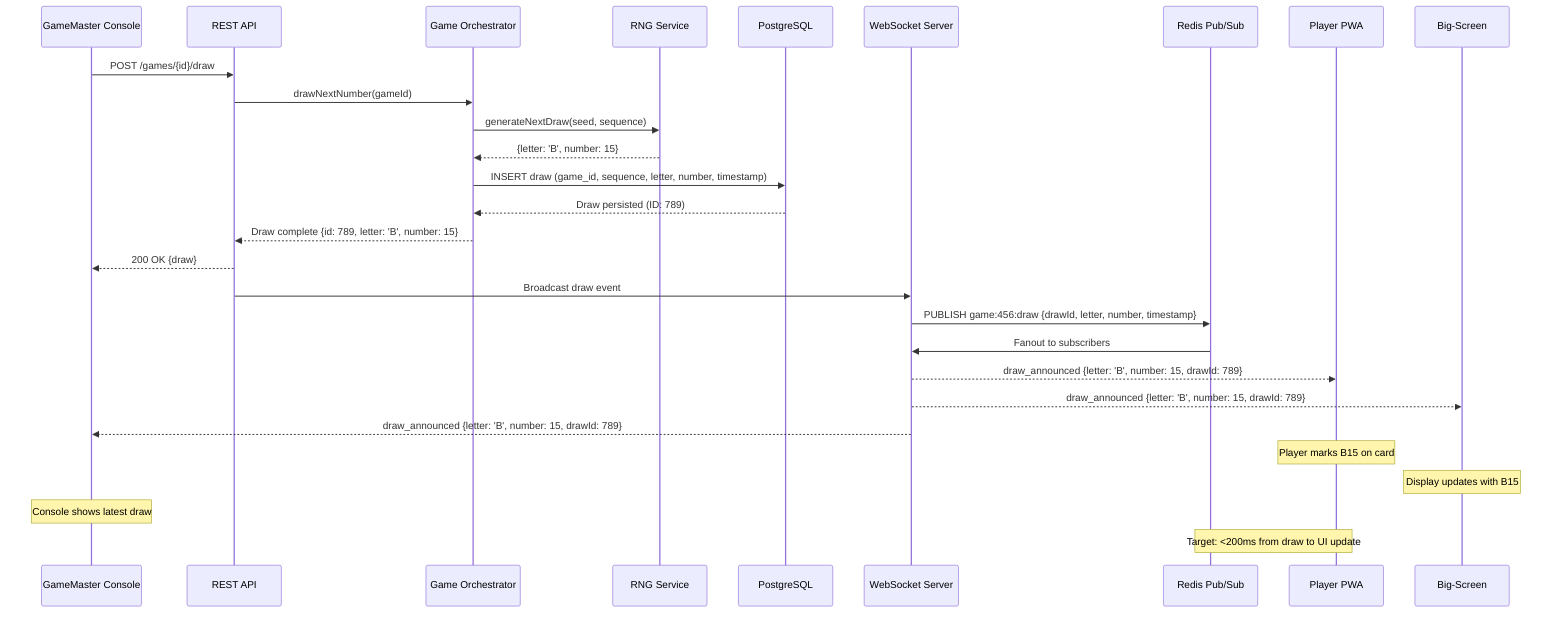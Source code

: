 sequenceDiagram
    participant GM as GameMaster Console
    participant API as REST API
    participant Orch as Game Orchestrator
    participant RNG as RNG Service
    participant DB as PostgreSQL
    participant WS as WebSocket Server
    participant Redis as Redis Pub/Sub
    participant P as Player PWA
    participant BS as Big-Screen

    GM->>API: POST /games/{id}/draw
    API->>Orch: drawNextNumber(gameId)
    Orch->>RNG: generateNextDraw(seed, sequence)
    RNG-->>Orch: {letter: 'B', number: 15}

    Orch->>DB: INSERT draw (game_id, sequence, letter, number, timestamp)
    DB-->>Orch: Draw persisted (ID: 789)

    Orch-->>API: Draw complete {id: 789, letter: 'B', number: 15}
    API-->>GM: 200 OK {draw}

    API->>WS: Broadcast draw event
    WS->>Redis: PUBLISH game:456:draw {drawId, letter, number, timestamp}

    Redis->>WS: Fanout to subscribers
    WS-->>P: draw_announced {letter: 'B', number: 15, drawId: 789}
    WS-->>BS: draw_announced {letter: 'B', number: 15, drawId: 789}
    WS-->>GM: draw_announced {letter: 'B', number: 15, drawId: 789}

    Note over P: Player marks B15 on card
    Note over BS: Display updates with B15
    Note over GM: Console shows latest draw

    Note over Redis,P: Target: <200ms from draw to UI update